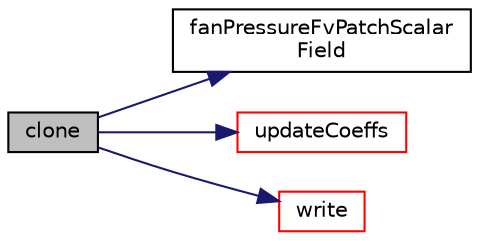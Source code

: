 digraph "clone"
{
  bgcolor="transparent";
  edge [fontname="Helvetica",fontsize="10",labelfontname="Helvetica",labelfontsize="10"];
  node [fontname="Helvetica",fontsize="10",shape=record];
  rankdir="LR";
  Node21 [label="clone",height=0.2,width=0.4,color="black", fillcolor="grey75", style="filled", fontcolor="black"];
  Node21 -> Node22 [color="midnightblue",fontsize="10",style="solid",fontname="Helvetica"];
  Node22 [label="fanPressureFvPatchScalar\lField",height=0.2,width=0.4,color="black",URL="$a22885.html#a29031dc97c70ab01046b2dee12221a42",tooltip="Construct from patch and internal field. "];
  Node21 -> Node23 [color="midnightblue",fontsize="10",style="solid",fontname="Helvetica"];
  Node23 [label="updateCoeffs",height=0.2,width=0.4,color="red",URL="$a22885.html#a7e24eafac629d3733181cd942d4c902f",tooltip="Update the coefficients associated with the patch field. "];
  Node21 -> Node79 [color="midnightblue",fontsize="10",style="solid",fontname="Helvetica"];
  Node79 [label="write",height=0.2,width=0.4,color="red",URL="$a22885.html#a293fdfec8bdfbd5c3913ab4c9f3454ff",tooltip="Write. "];
}

